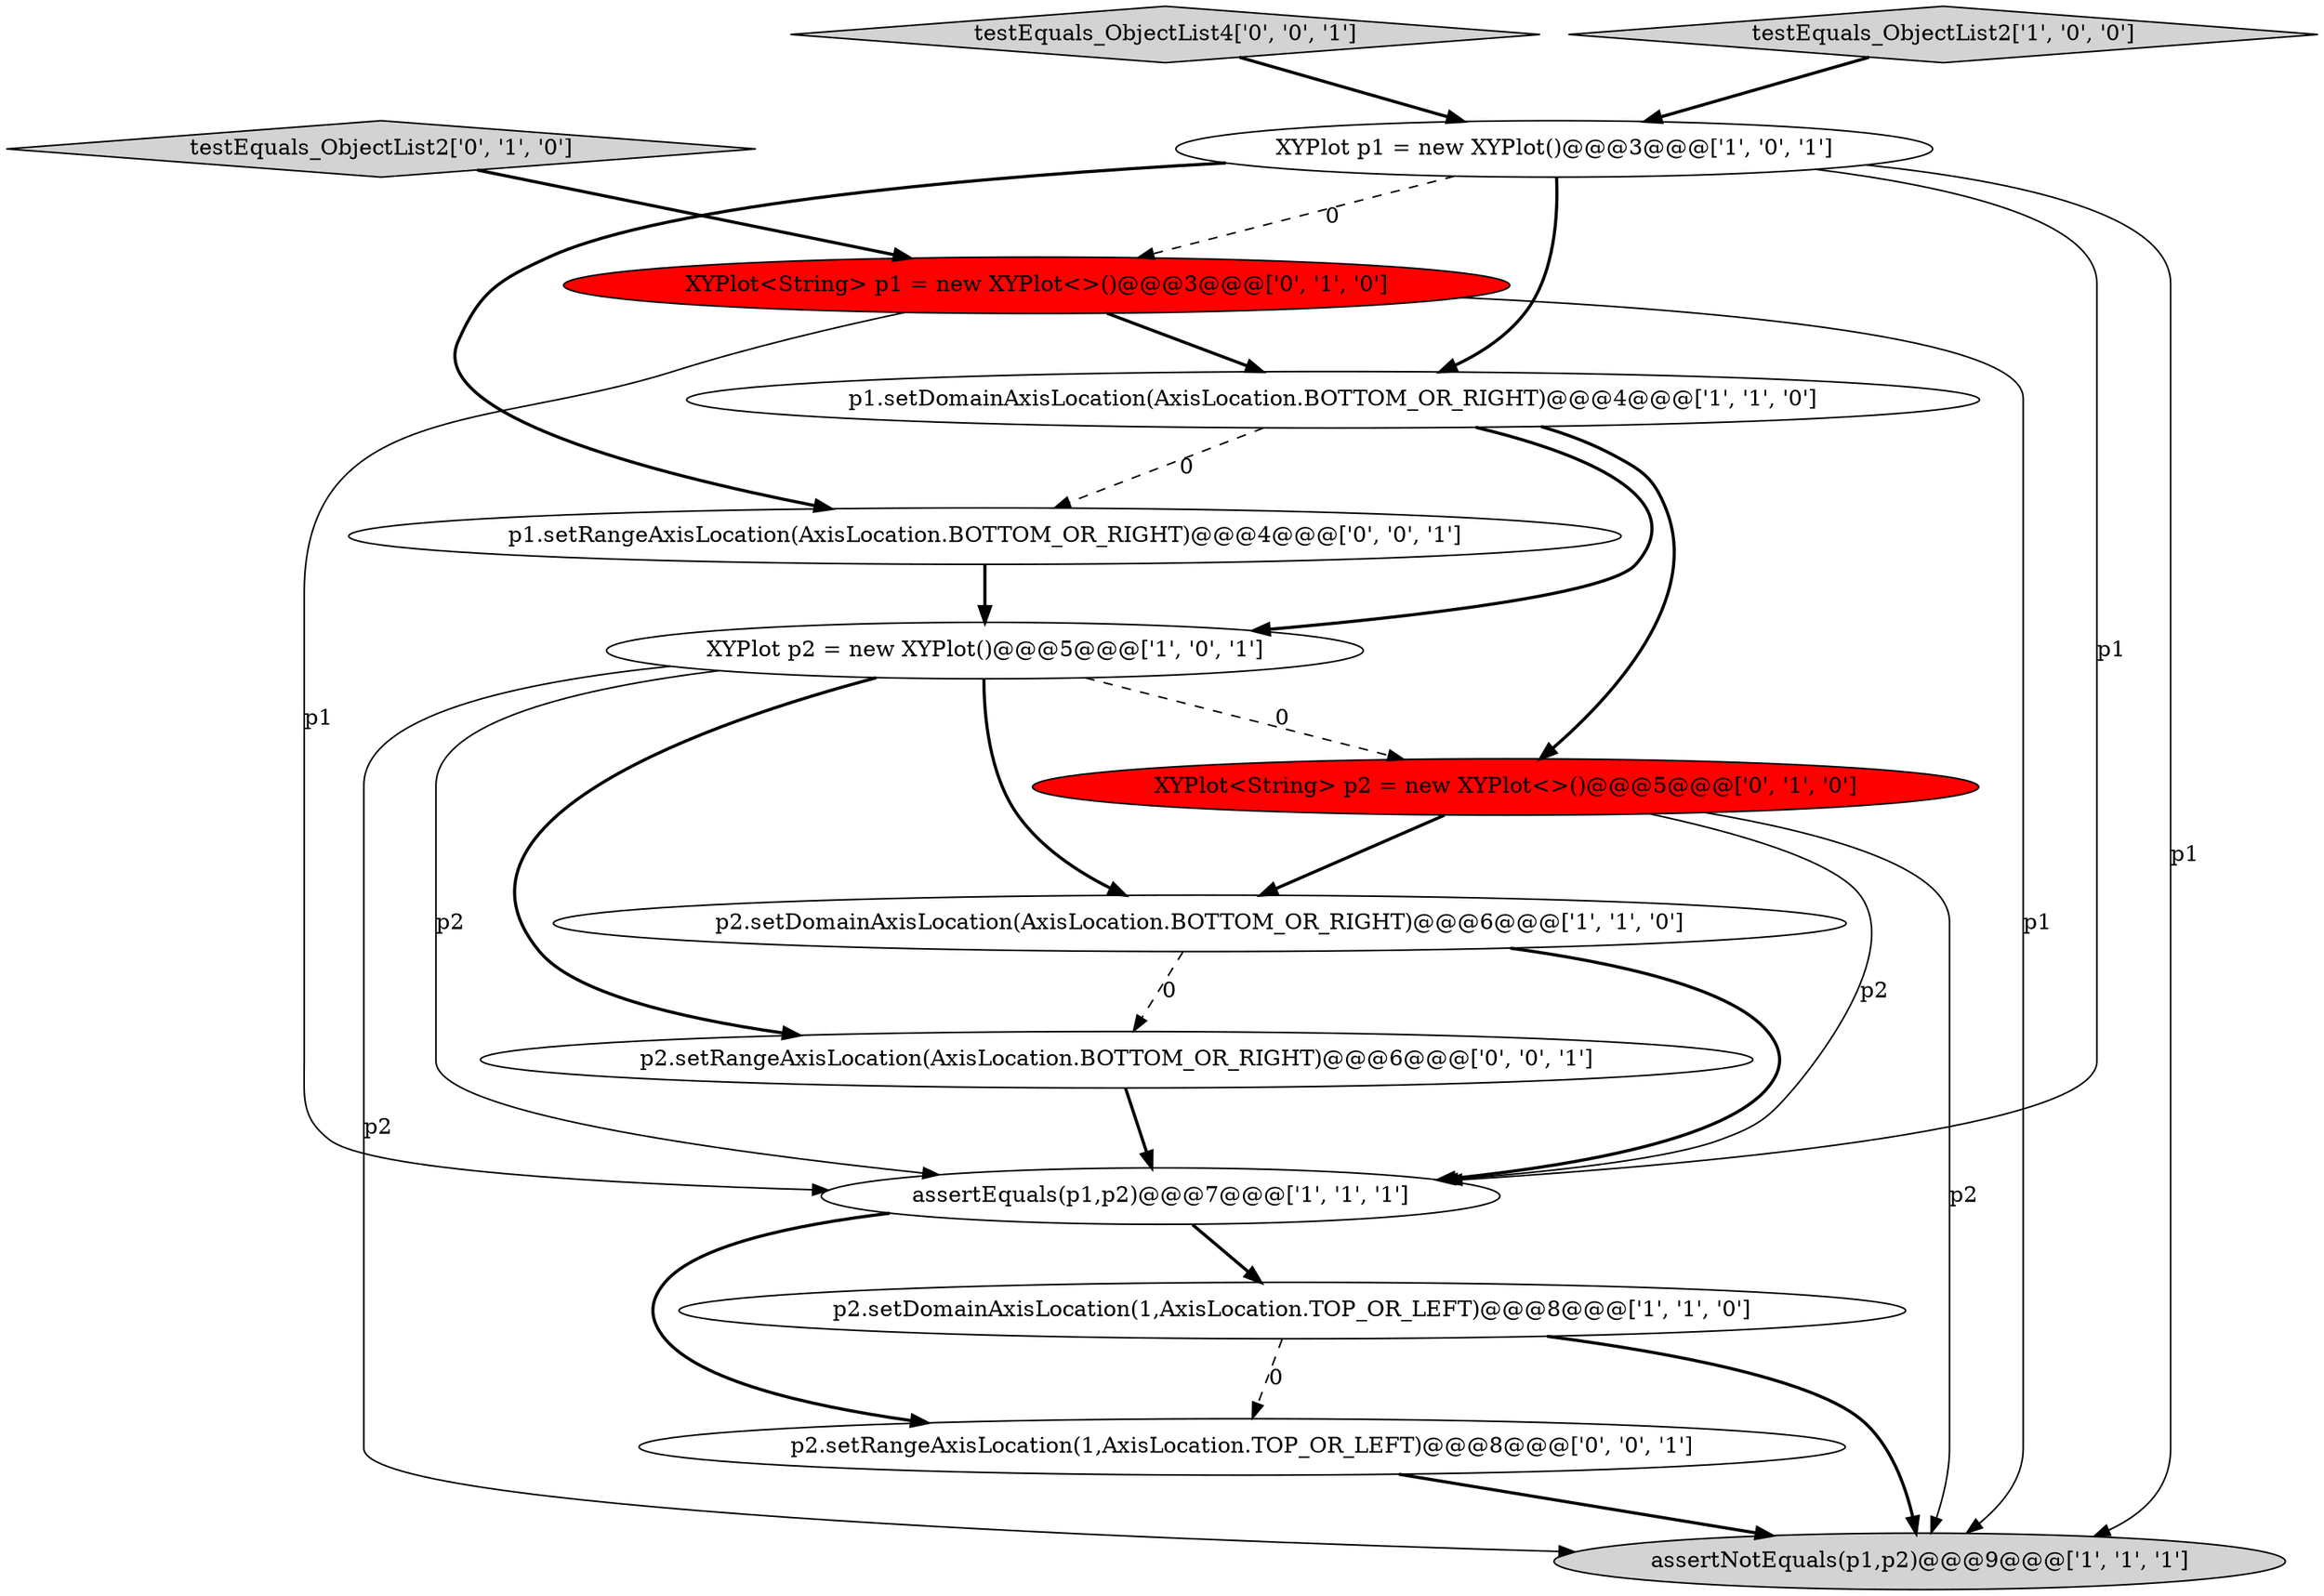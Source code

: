 digraph {
3 [style = filled, label = "p2.setDomainAxisLocation(AxisLocation.BOTTOM_OR_RIGHT)@@@6@@@['1', '1', '0']", fillcolor = white, shape = ellipse image = "AAA0AAABBB1BBB"];
10 [style = filled, label = "XYPlot<String> p1 = new XYPlot<>()@@@3@@@['0', '1', '0']", fillcolor = red, shape = ellipse image = "AAA1AAABBB2BBB"];
7 [style = filled, label = "p2.setDomainAxisLocation(1,AxisLocation.TOP_OR_LEFT)@@@8@@@['1', '1', '0']", fillcolor = white, shape = ellipse image = "AAA0AAABBB1BBB"];
8 [style = filled, label = "testEquals_ObjectList2['0', '1', '0']", fillcolor = lightgray, shape = diamond image = "AAA0AAABBB2BBB"];
9 [style = filled, label = "XYPlot<String> p2 = new XYPlot<>()@@@5@@@['0', '1', '0']", fillcolor = red, shape = ellipse image = "AAA1AAABBB2BBB"];
6 [style = filled, label = "assertNotEquals(p1,p2)@@@9@@@['1', '1', '1']", fillcolor = lightgray, shape = ellipse image = "AAA0AAABBB1BBB"];
5 [style = filled, label = "XYPlot p2 = new XYPlot()@@@5@@@['1', '0', '1']", fillcolor = white, shape = ellipse image = "AAA0AAABBB1BBB"];
1 [style = filled, label = "p1.setDomainAxisLocation(AxisLocation.BOTTOM_OR_RIGHT)@@@4@@@['1', '1', '0']", fillcolor = white, shape = ellipse image = "AAA0AAABBB1BBB"];
2 [style = filled, label = "assertEquals(p1,p2)@@@7@@@['1', '1', '1']", fillcolor = white, shape = ellipse image = "AAA0AAABBB1BBB"];
13 [style = filled, label = "testEquals_ObjectList4['0', '0', '1']", fillcolor = lightgray, shape = diamond image = "AAA0AAABBB3BBB"];
0 [style = filled, label = "XYPlot p1 = new XYPlot()@@@3@@@['1', '0', '1']", fillcolor = white, shape = ellipse image = "AAA0AAABBB1BBB"];
4 [style = filled, label = "testEquals_ObjectList2['1', '0', '0']", fillcolor = lightgray, shape = diamond image = "AAA0AAABBB1BBB"];
11 [style = filled, label = "p2.setRangeAxisLocation(AxisLocation.BOTTOM_OR_RIGHT)@@@6@@@['0', '0', '1']", fillcolor = white, shape = ellipse image = "AAA0AAABBB3BBB"];
14 [style = filled, label = "p2.setRangeAxisLocation(1,AxisLocation.TOP_OR_LEFT)@@@8@@@['0', '0', '1']", fillcolor = white, shape = ellipse image = "AAA0AAABBB3BBB"];
12 [style = filled, label = "p1.setRangeAxisLocation(AxisLocation.BOTTOM_OR_RIGHT)@@@4@@@['0', '0', '1']", fillcolor = white, shape = ellipse image = "AAA0AAABBB3BBB"];
1->5 [style = bold, label=""];
5->3 [style = bold, label=""];
8->10 [style = bold, label=""];
12->5 [style = bold, label=""];
5->6 [style = solid, label="p2"];
7->14 [style = dashed, label="0"];
0->12 [style = bold, label=""];
0->6 [style = solid, label="p1"];
5->9 [style = dashed, label="0"];
11->2 [style = bold, label=""];
0->10 [style = dashed, label="0"];
1->9 [style = bold, label=""];
4->0 [style = bold, label=""];
1->12 [style = dashed, label="0"];
9->2 [style = solid, label="p2"];
10->2 [style = solid, label="p1"];
3->2 [style = bold, label=""];
0->1 [style = bold, label=""];
9->6 [style = solid, label="p2"];
2->14 [style = bold, label=""];
7->6 [style = bold, label=""];
10->6 [style = solid, label="p1"];
9->3 [style = bold, label=""];
5->11 [style = bold, label=""];
2->7 [style = bold, label=""];
5->2 [style = solid, label="p2"];
10->1 [style = bold, label=""];
14->6 [style = bold, label=""];
0->2 [style = solid, label="p1"];
3->11 [style = dashed, label="0"];
13->0 [style = bold, label=""];
}
